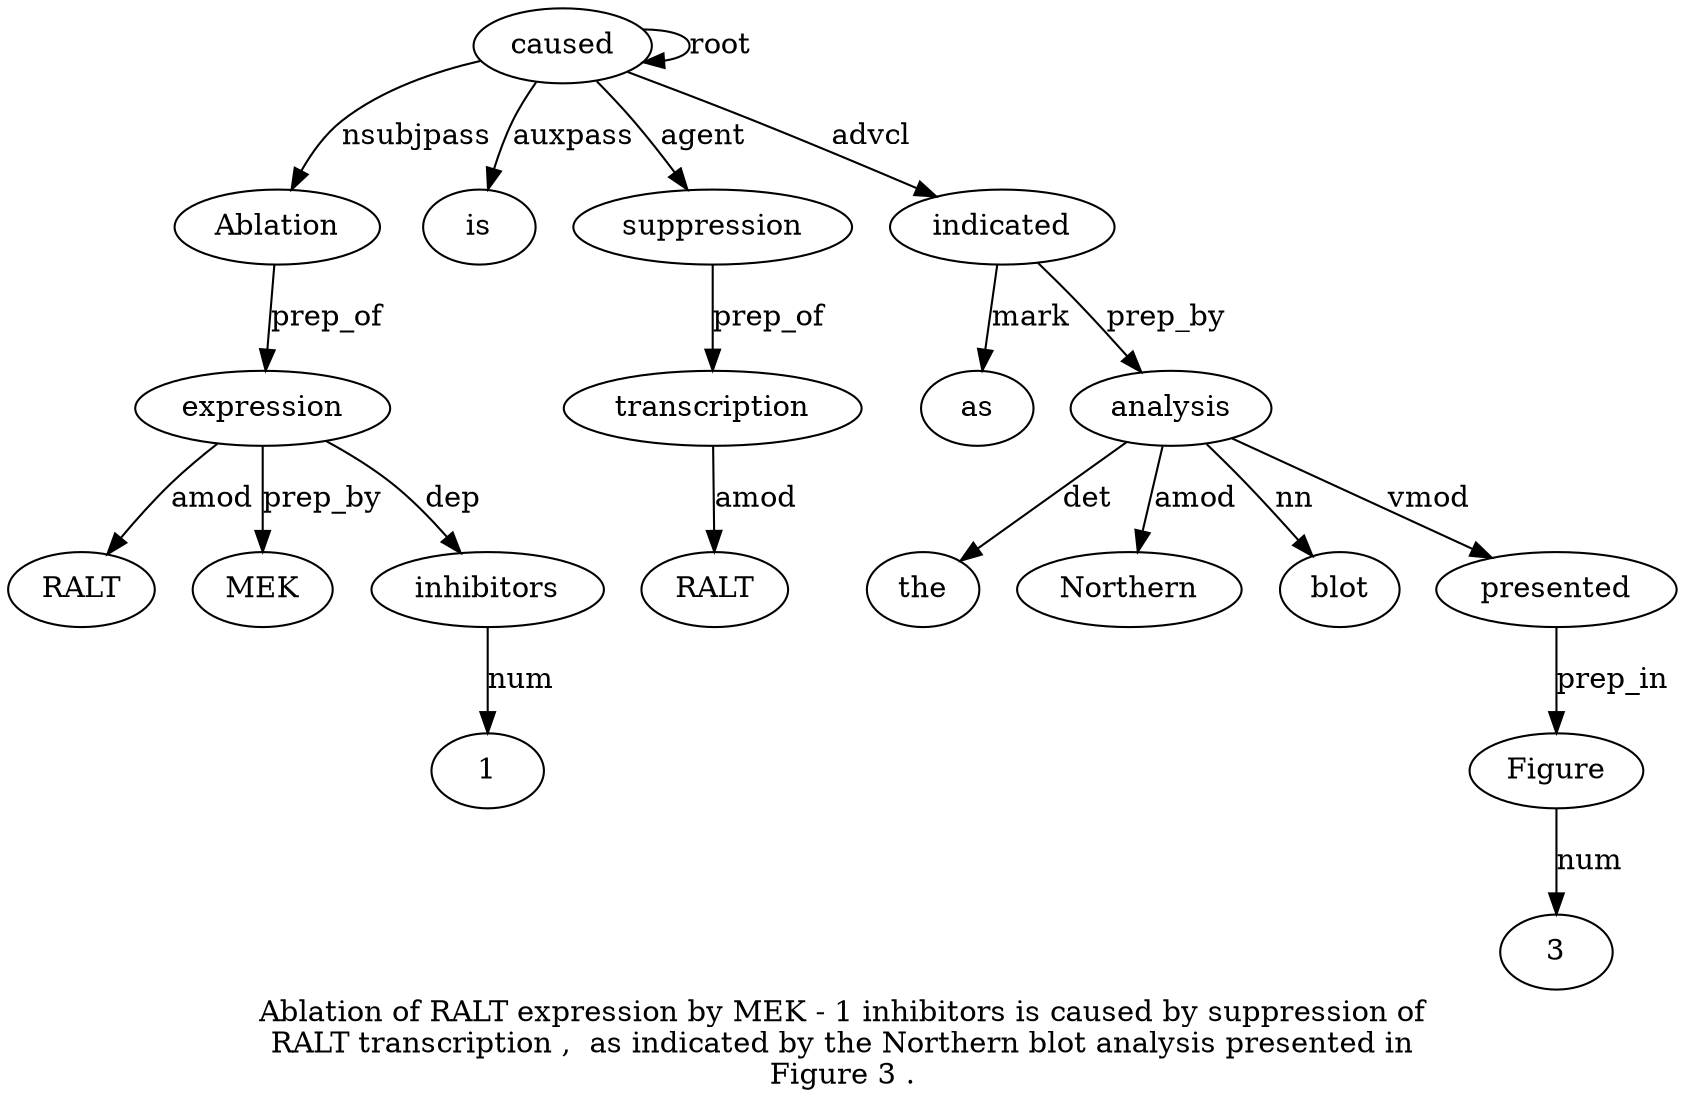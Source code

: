 digraph "Ablation of RALT expression by MEK - 1 inhibitors is caused by suppression of RALT transcription ,  as indicated by the Northern blot analysis presented in Figure 3 ." {
label="Ablation of RALT expression by MEK - 1 inhibitors is caused by suppression of
RALT transcription ,  as indicated by the Northern blot analysis presented in
Figure 3 .";
caused11 [style=filled, fillcolor=white, label=caused];
Ablation1 [style=filled, fillcolor=white, label=Ablation];
caused11 -> Ablation1  [label=nsubjpass];
expression4 [style=filled, fillcolor=white, label=expression];
RALT3 [style=filled, fillcolor=white, label=RALT];
expression4 -> RALT3  [label=amod];
Ablation1 -> expression4  [label=prep_of];
MEK6 [style=filled, fillcolor=white, label=MEK];
expression4 -> MEK6  [label=prep_by];
inhibitors9 [style=filled, fillcolor=white, label=inhibitors];
18 [style=filled, fillcolor=white, label=1];
inhibitors9 -> 18  [label=num];
expression4 -> inhibitors9  [label=dep];
is10 [style=filled, fillcolor=white, label=is];
caused11 -> is10  [label=auxpass];
caused11 -> caused11  [label=root];
suppression13 [style=filled, fillcolor=white, label=suppression];
caused11 -> suppression13  [label=agent];
transcription16 [style=filled, fillcolor=white, label=transcription];
RALT15 [style=filled, fillcolor=white, label=RALT];
transcription16 -> RALT15  [label=amod];
suppression13 -> transcription16  [label=prep_of];
indicated19 [style=filled, fillcolor=white, label=indicated];
as18 [style=filled, fillcolor=white, label=as];
indicated19 -> as18  [label=mark];
caused11 -> indicated19  [label=advcl];
analysis24 [style=filled, fillcolor=white, label=analysis];
the21 [style=filled, fillcolor=white, label=the];
analysis24 -> the21  [label=det];
Northern22 [style=filled, fillcolor=white, label=Northern];
analysis24 -> Northern22  [label=amod];
blot23 [style=filled, fillcolor=white, label=blot];
analysis24 -> blot23  [label=nn];
indicated19 -> analysis24  [label=prep_by];
presented25 [style=filled, fillcolor=white, label=presented];
analysis24 -> presented25  [label=vmod];
Figure27 [style=filled, fillcolor=white, label=Figure];
presented25 -> Figure27  [label=prep_in];
328 [style=filled, fillcolor=white, label=3];
Figure27 -> 328  [label=num];
}

